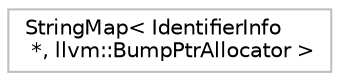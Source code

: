 digraph "Graphical Class Hierarchy"
{
 // LATEX_PDF_SIZE
  bgcolor="transparent";
  edge [fontname="Helvetica",fontsize="10",labelfontname="Helvetica",labelfontsize="10"];
  node [fontname="Helvetica",fontsize="10",shape=record];
  rankdir="LR";
  Node0 [label="StringMap\< IdentifierInfo\l *, llvm::BumpPtrAllocator \>",height=0.2,width=0.4,color="grey75",tooltip=" "];
}

